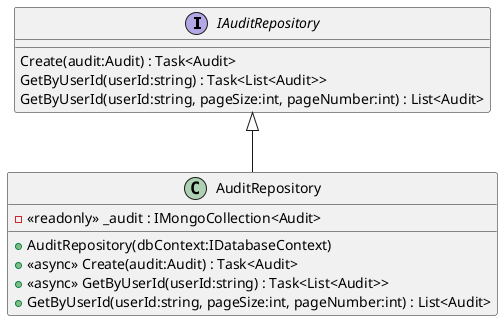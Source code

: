 @startuml
interface IAuditRepository {
    Create(audit:Audit) : Task<Audit>
    GetByUserId(userId:string) : Task<List<Audit>>
    GetByUserId(userId:string, pageSize:int, pageNumber:int) : List<Audit>
}
class AuditRepository {
    - <<readonly>> _audit : IMongoCollection<Audit>
    + AuditRepository(dbContext:IDatabaseContext)
    + <<async>> Create(audit:Audit) : Task<Audit>
    + <<async>> GetByUserId(userId:string) : Task<List<Audit>>
    + GetByUserId(userId:string, pageSize:int, pageNumber:int) : List<Audit>
}
IAuditRepository <|-- AuditRepository
@enduml
